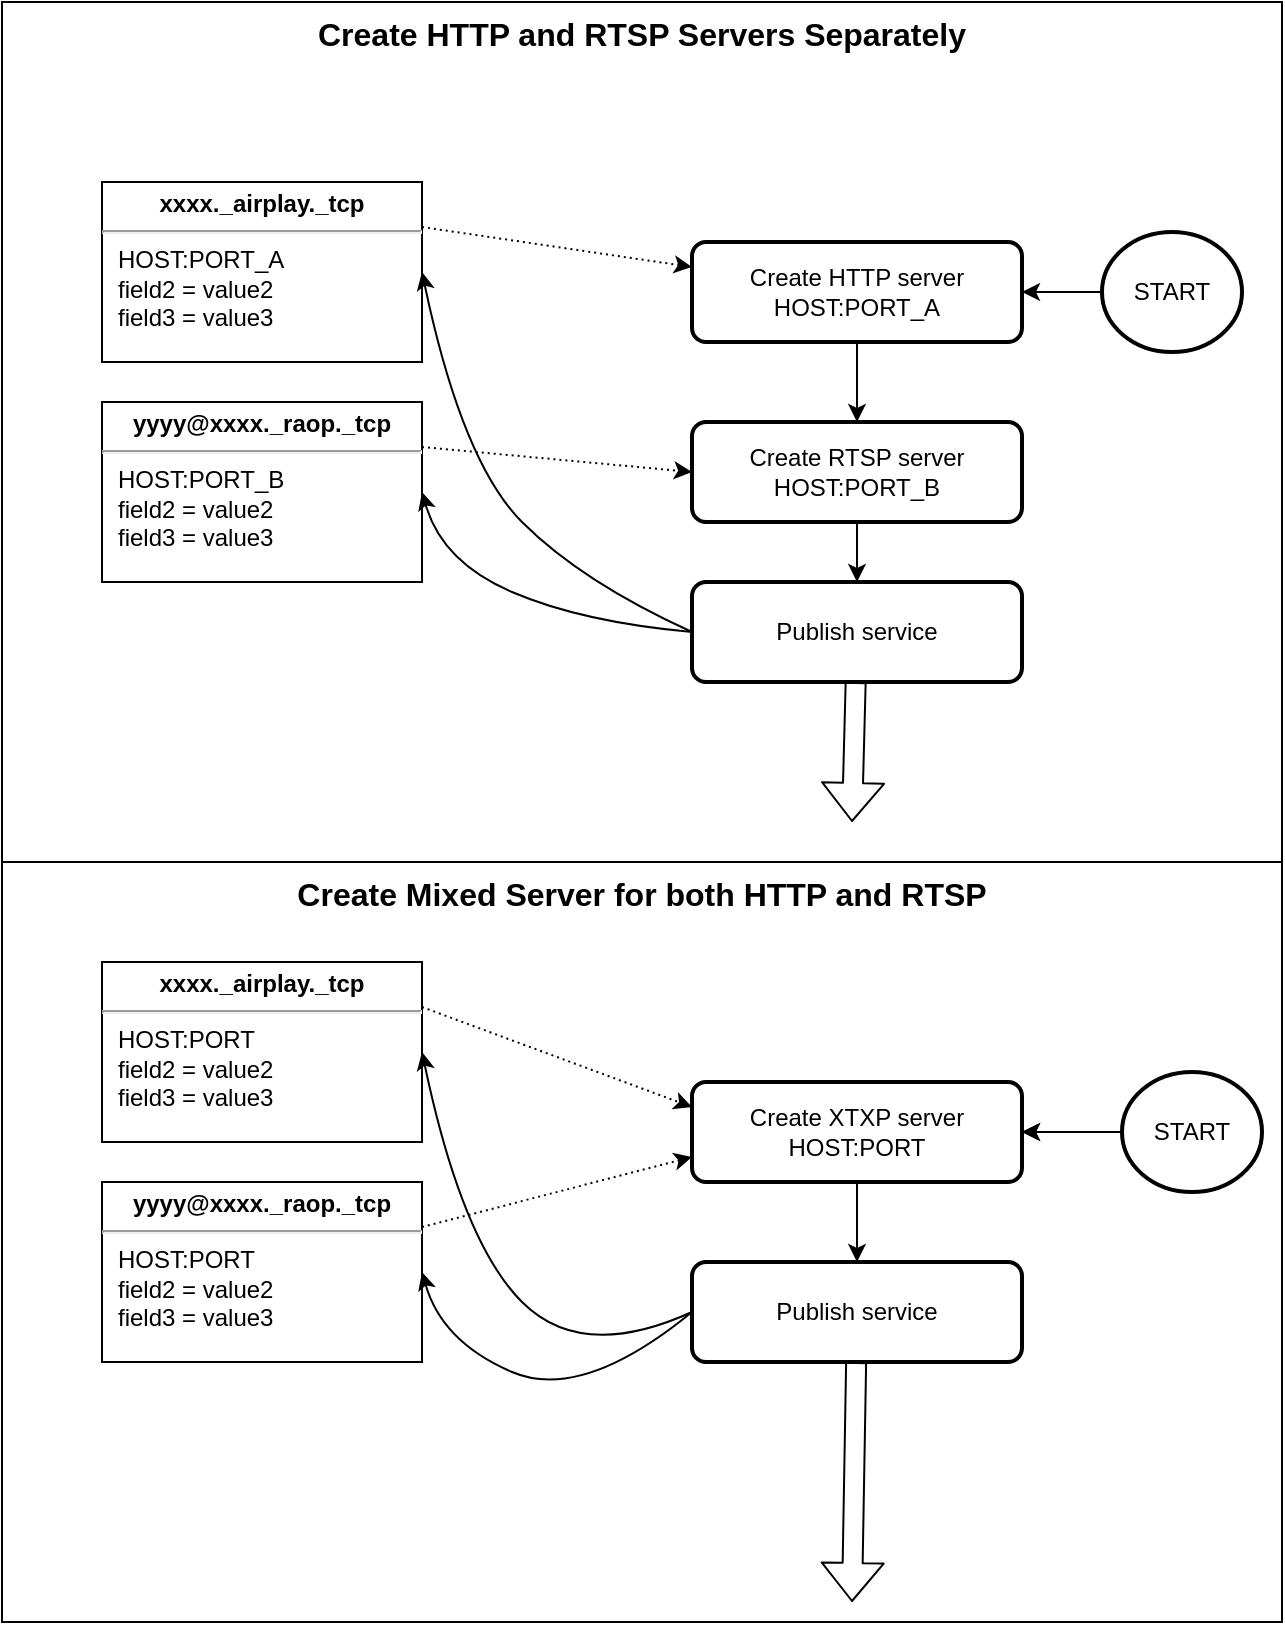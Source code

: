 <mxfile version="14.6.6" type="device"><diagram id="24plo9WT5vGxFbAgKMvb" name="Page-1"><mxGraphModel dx="1422" dy="794" grid="1" gridSize="10" guides="1" tooltips="1" connect="1" arrows="1" fold="1" page="1" pageScale="1" pageWidth="1920" pageHeight="1200" math="0" shadow="0"><root><mxCell id="0"/><mxCell id="1" parent="0"/><mxCell id="LSOCL_6jHyC52aENodgu-37" value="Create Mixed Server for both HTTP and RTSP" style="rounded=0;whiteSpace=wrap;html=1;verticalAlign=top;fontSize=16;fontStyle=1" vertex="1" parent="1"><mxGeometry x="400" y="460" width="640" height="380" as="geometry"/></mxCell><mxCell id="LSOCL_6jHyC52aENodgu-36" value="Create HTTP and RTSP Servers Separately" style="rounded=0;whiteSpace=wrap;html=1;verticalAlign=top;fontSize=16;fontStyle=1" vertex="1" parent="1"><mxGeometry x="400" y="30" width="640" height="430" as="geometry"/></mxCell><mxCell id="LSOCL_6jHyC52aENodgu-10" value="" style="edgeStyle=orthogonalEdgeStyle;rounded=0;orthogonalLoop=1;jettySize=auto;html=1;" edge="1" parent="1" source="LSOCL_6jHyC52aENodgu-1" target="LSOCL_6jHyC52aENodgu-2"><mxGeometry relative="1" as="geometry"/></mxCell><mxCell id="LSOCL_6jHyC52aENodgu-1" value="START" style="strokeWidth=2;html=1;shape=mxgraph.flowchart.start_2;whiteSpace=wrap;" vertex="1" parent="1"><mxGeometry x="950" y="145" width="70" height="60" as="geometry"/></mxCell><mxCell id="LSOCL_6jHyC52aENodgu-12" value="" style="edgeStyle=orthogonalEdgeStyle;rounded=0;orthogonalLoop=1;jettySize=auto;html=1;" edge="1" parent="1" source="LSOCL_6jHyC52aENodgu-2" target="LSOCL_6jHyC52aENodgu-3"><mxGeometry relative="1" as="geometry"/></mxCell><mxCell id="LSOCL_6jHyC52aENodgu-2" value="Create HTTP server&lt;br&gt;HOST:PORT_A" style="rounded=1;whiteSpace=wrap;html=1;absoluteArcSize=1;arcSize=14;strokeWidth=2;" vertex="1" parent="1"><mxGeometry x="745" y="150" width="165" height="50" as="geometry"/></mxCell><mxCell id="LSOCL_6jHyC52aENodgu-13" value="" style="edgeStyle=orthogonalEdgeStyle;rounded=0;orthogonalLoop=1;jettySize=auto;html=1;" edge="1" parent="1" source="LSOCL_6jHyC52aENodgu-3" target="LSOCL_6jHyC52aENodgu-4"><mxGeometry relative="1" as="geometry"/></mxCell><mxCell id="LSOCL_6jHyC52aENodgu-3" value="Create RTSP server&lt;br&gt;HOST:PORT_B" style="rounded=1;whiteSpace=wrap;html=1;absoluteArcSize=1;arcSize=14;strokeWidth=2;" vertex="1" parent="1"><mxGeometry x="745" y="240" width="165" height="50" as="geometry"/></mxCell><mxCell id="LSOCL_6jHyC52aENodgu-4" value="Publish service" style="rounded=1;whiteSpace=wrap;html=1;absoluteArcSize=1;arcSize=14;strokeWidth=2;" vertex="1" parent="1"><mxGeometry x="745" y="320" width="165" height="50" as="geometry"/></mxCell><mxCell id="LSOCL_6jHyC52aENodgu-5" value="&lt;p style=&quot;margin: 4px 0px 0px ; text-align: center&quot;&gt;&lt;b&gt;xxxx._airplay._tcp&lt;/b&gt;&lt;/p&gt;&lt;hr&gt;&lt;p style=&quot;margin: 0px ; margin-left: 8px&quot;&gt;HOST:PORT_A&lt;br&gt;field2 = value2&lt;br&gt;field3 = value3&lt;/p&gt;" style="verticalAlign=top;align=left;overflow=fill;fontSize=12;fontFamily=Helvetica;html=1;" vertex="1" parent="1"><mxGeometry x="450" y="120" width="160" height="90" as="geometry"/></mxCell><mxCell id="LSOCL_6jHyC52aENodgu-6" value="&lt;p style=&quot;margin: 4px 0px 0px ; text-align: center&quot;&gt;&lt;b&gt;yyyy@xxxx._raop._tcp&lt;/b&gt;&lt;/p&gt;&lt;hr&gt;&lt;p style=&quot;margin: 0px ; margin-left: 8px&quot;&gt;HOST:PORT_B&lt;br&gt;field2 = value2&lt;br&gt;field3 = value3&lt;/p&gt;" style="verticalAlign=top;align=left;overflow=fill;fontSize=12;fontFamily=Helvetica;html=1;" vertex="1" parent="1"><mxGeometry x="450" y="230" width="160" height="90" as="geometry"/></mxCell><mxCell id="LSOCL_6jHyC52aENodgu-7" value="" style="curved=1;endArrow=classic;html=1;exitX=0;exitY=0.5;exitDx=0;exitDy=0;entryX=1;entryY=0.5;entryDx=0;entryDy=0;" edge="1" parent="1" source="LSOCL_6jHyC52aENodgu-4" target="LSOCL_6jHyC52aENodgu-5"><mxGeometry width="50" height="50" relative="1" as="geometry"><mxPoint x="400" y="340" as="sourcePoint"/><mxPoint x="450" y="290" as="targetPoint"/><Array as="points"><mxPoint x="690" y="320"/><mxPoint x="630" y="260"/></Array></mxGeometry></mxCell><mxCell id="LSOCL_6jHyC52aENodgu-8" value="" style="curved=1;endArrow=classic;html=1;entryX=1;entryY=0.5;entryDx=0;entryDy=0;exitX=0;exitY=0.5;exitDx=0;exitDy=0;" edge="1" parent="1" source="LSOCL_6jHyC52aENodgu-4" target="LSOCL_6jHyC52aENodgu-6"><mxGeometry width="50" height="50" relative="1" as="geometry"><mxPoint x="700" y="345" as="sourcePoint"/><mxPoint x="610" y="570" as="targetPoint"/><Array as="points"><mxPoint x="690" y="340"/><mxPoint x="620" y="310"/></Array></mxGeometry></mxCell><mxCell id="LSOCL_6jHyC52aENodgu-14" value="" style="shape=flexArrow;endArrow=classic;html=1;" edge="1" parent="1" source="LSOCL_6jHyC52aENodgu-4"><mxGeometry width="50" height="50" relative="1" as="geometry"><mxPoint x="680" y="390" as="sourcePoint"/><mxPoint x="825" y="440" as="targetPoint"/></mxGeometry></mxCell><mxCell id="LSOCL_6jHyC52aENodgu-20" value="" style="endArrow=classic;html=1;entryX=0;entryY=0.25;entryDx=0;entryDy=0;exitX=1;exitY=0.25;exitDx=0;exitDy=0;dashed=1;dashPattern=1 2;" edge="1" parent="1" source="LSOCL_6jHyC52aENodgu-5" target="LSOCL_6jHyC52aENodgu-2"><mxGeometry width="50" height="50" relative="1" as="geometry"><mxPoint x="590" y="80" as="sourcePoint"/><mxPoint x="640" y="30" as="targetPoint"/></mxGeometry></mxCell><mxCell id="LSOCL_6jHyC52aENodgu-21" value="" style="endArrow=classic;html=1;entryX=0;entryY=0.5;entryDx=0;entryDy=0;exitX=1;exitY=0.25;exitDx=0;exitDy=0;dashed=1;dashPattern=1 2;" edge="1" parent="1" source="LSOCL_6jHyC52aENodgu-6" target="LSOCL_6jHyC52aENodgu-3"><mxGeometry width="50" height="50" relative="1" as="geometry"><mxPoint x="600" y="310" as="sourcePoint"/><mxPoint x="745" y="300" as="targetPoint"/></mxGeometry></mxCell><mxCell id="LSOCL_6jHyC52aENodgu-38" value="" style="edgeStyle=orthogonalEdgeStyle;rounded=0;orthogonalLoop=1;jettySize=auto;html=1;dashed=1;dashPattern=1 2;" edge="1" parent="1" source="LSOCL_6jHyC52aENodgu-23" target="LSOCL_6jHyC52aENodgu-27"><mxGeometry relative="1" as="geometry"/></mxCell><mxCell id="LSOCL_6jHyC52aENodgu-39" value="" style="edgeStyle=orthogonalEdgeStyle;rounded=0;orthogonalLoop=1;jettySize=auto;html=1;" edge="1" parent="1" source="LSOCL_6jHyC52aENodgu-23" target="LSOCL_6jHyC52aENodgu-27"><mxGeometry relative="1" as="geometry"/></mxCell><mxCell id="LSOCL_6jHyC52aENodgu-23" value="START" style="strokeWidth=2;html=1;shape=mxgraph.flowchart.start_2;whiteSpace=wrap;" vertex="1" parent="1"><mxGeometry x="960" y="565" width="70" height="60" as="geometry"/></mxCell><mxCell id="LSOCL_6jHyC52aENodgu-26" value="" style="edgeStyle=orthogonalEdgeStyle;rounded=0;orthogonalLoop=1;jettySize=auto;html=1;" edge="1" parent="1" source="LSOCL_6jHyC52aENodgu-27" target="LSOCL_6jHyC52aENodgu-28"><mxGeometry relative="1" as="geometry"/></mxCell><mxCell id="LSOCL_6jHyC52aENodgu-27" value="Create XTXP server&lt;br&gt;HOST:PORT" style="rounded=1;whiteSpace=wrap;html=1;absoluteArcSize=1;arcSize=14;strokeWidth=2;" vertex="1" parent="1"><mxGeometry x="745" y="570" width="165" height="50" as="geometry"/></mxCell><mxCell id="LSOCL_6jHyC52aENodgu-28" value="Publish service" style="rounded=1;whiteSpace=wrap;html=1;absoluteArcSize=1;arcSize=14;strokeWidth=2;" vertex="1" parent="1"><mxGeometry x="745" y="660" width="165" height="50" as="geometry"/></mxCell><mxCell id="LSOCL_6jHyC52aENodgu-29" value="&lt;p style=&quot;margin: 4px 0px 0px ; text-align: center&quot;&gt;&lt;b&gt;xxxx._airplay._tcp&lt;/b&gt;&lt;/p&gt;&lt;hr&gt;&lt;p style=&quot;margin: 0px ; margin-left: 8px&quot;&gt;HOST:PORT&lt;br&gt;field2 = value2&lt;br&gt;field3 = value3&lt;/p&gt;" style="verticalAlign=top;align=left;overflow=fill;fontSize=12;fontFamily=Helvetica;html=1;" vertex="1" parent="1"><mxGeometry x="450" y="510" width="160" height="90" as="geometry"/></mxCell><mxCell id="LSOCL_6jHyC52aENodgu-30" value="&lt;p style=&quot;margin: 4px 0px 0px ; text-align: center&quot;&gt;&lt;b&gt;yyyy@xxxx._raop._tcp&lt;/b&gt;&lt;/p&gt;&lt;hr&gt;&lt;p style=&quot;margin: 0px ; margin-left: 8px&quot;&gt;HOST:PORT&lt;br&gt;field2 = value2&lt;br&gt;field3 = value3&lt;/p&gt;" style="verticalAlign=top;align=left;overflow=fill;fontSize=12;fontFamily=Helvetica;html=1;" vertex="1" parent="1"><mxGeometry x="450" y="620" width="160" height="90" as="geometry"/></mxCell><mxCell id="LSOCL_6jHyC52aENodgu-31" value="" style="curved=1;endArrow=classic;html=1;exitX=0;exitY=0.5;exitDx=0;exitDy=0;entryX=1;entryY=0.5;entryDx=0;entryDy=0;" edge="1" parent="1" source="LSOCL_6jHyC52aENodgu-28" target="LSOCL_6jHyC52aENodgu-29"><mxGeometry width="50" height="50" relative="1" as="geometry"><mxPoint x="400" y="730" as="sourcePoint"/><mxPoint x="450" y="680" as="targetPoint"/><Array as="points"><mxPoint x="690" y="710"/><mxPoint x="630" y="650"/></Array></mxGeometry></mxCell><mxCell id="LSOCL_6jHyC52aENodgu-32" value="" style="curved=1;endArrow=classic;html=1;entryX=1;entryY=0.5;entryDx=0;entryDy=0;exitX=0;exitY=0.5;exitDx=0;exitDy=0;" edge="1" parent="1" source="LSOCL_6jHyC52aENodgu-28" target="LSOCL_6jHyC52aENodgu-30"><mxGeometry width="50" height="50" relative="1" as="geometry"><mxPoint x="700" y="735" as="sourcePoint"/><mxPoint x="610" y="960" as="targetPoint"/><Array as="points"><mxPoint x="690" y="730"/><mxPoint x="620" y="700"/></Array></mxGeometry></mxCell><mxCell id="LSOCL_6jHyC52aENodgu-33" value="" style="shape=flexArrow;endArrow=classic;html=1;" edge="1" parent="1" source="LSOCL_6jHyC52aENodgu-28"><mxGeometry width="50" height="50" relative="1" as="geometry"><mxPoint x="680" y="780" as="sourcePoint"/><mxPoint x="825" y="830" as="targetPoint"/></mxGeometry></mxCell><mxCell id="LSOCL_6jHyC52aENodgu-34" value="" style="endArrow=classic;html=1;entryX=0;entryY=0.25;entryDx=0;entryDy=0;exitX=1;exitY=0.25;exitDx=0;exitDy=0;dashed=1;dashPattern=1 2;" edge="1" parent="1" source="LSOCL_6jHyC52aENodgu-29" target="LSOCL_6jHyC52aENodgu-27"><mxGeometry width="50" height="50" relative="1" as="geometry"><mxPoint x="590" y="470" as="sourcePoint"/><mxPoint x="745" y="552.5" as="targetPoint"/></mxGeometry></mxCell><mxCell id="LSOCL_6jHyC52aENodgu-35" value="" style="endArrow=classic;html=1;entryX=0;entryY=0.75;entryDx=0;entryDy=0;exitX=1;exitY=0.25;exitDx=0;exitDy=0;dashed=1;dashPattern=1 2;" edge="1" parent="1" source="LSOCL_6jHyC52aENodgu-30" target="LSOCL_6jHyC52aENodgu-27"><mxGeometry width="50" height="50" relative="1" as="geometry"><mxPoint x="600" y="700" as="sourcePoint"/><mxPoint x="745" y="690" as="targetPoint"/></mxGeometry></mxCell></root></mxGraphModel></diagram></mxfile>